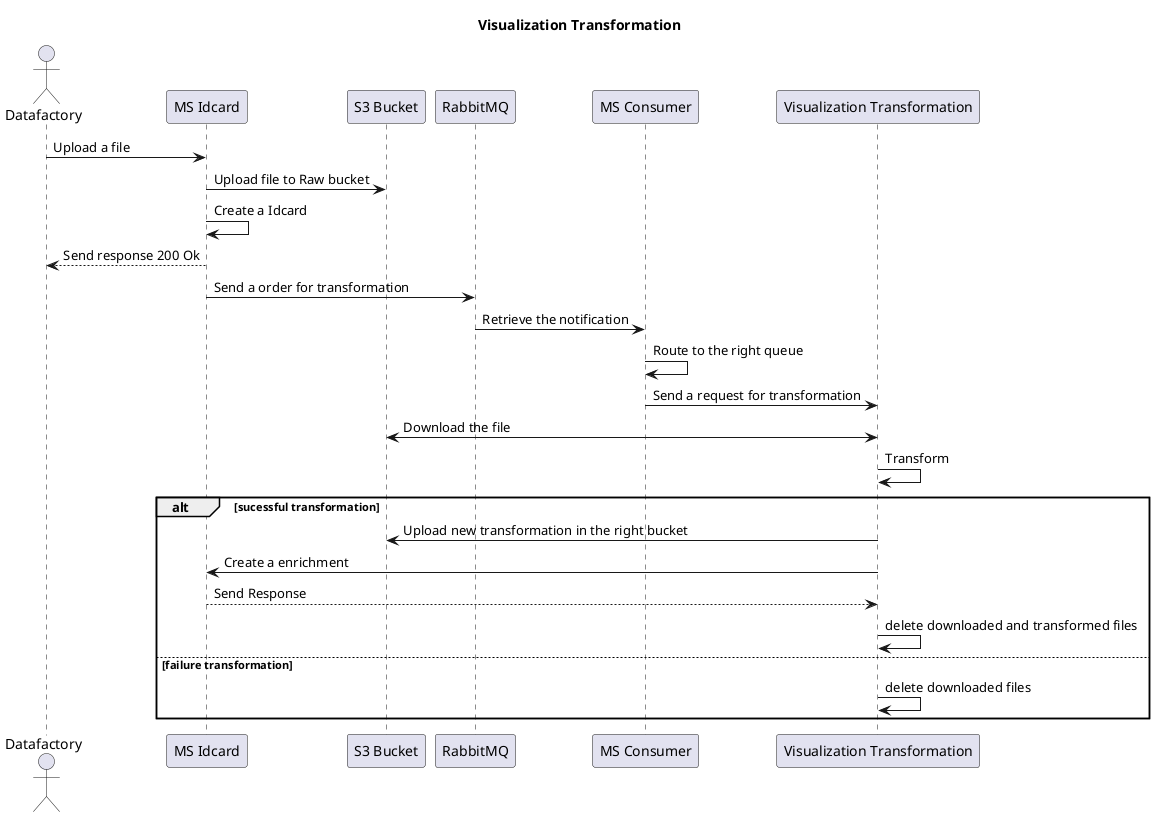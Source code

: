 @startuml seq_transfoVisualization

title Visualization Transformation

actor Datafactory as DF
participant "MS Idcard" as Idcard
participant "S3 Bucket" as S3
participant "RabbitMQ" as RabbitMQ
participant "MS Consumer" as Consumer
participant "Visualization Transformation" as Transfo

DF -> Idcard: Upload a file
Idcard -> S3: Upload file to Raw bucket
Idcard -> Idcard: Create a Idcard
DF <-- Idcard: Send response 200 Ok

Idcard -> RabbitMQ: Send a order for transformation
RabbitMQ -> Consumer: Retrieve the notification
Consumer -> Consumer: Route to the right queue

Consumer -> Transfo: Send a request for transformation
Transfo <-> S3: Download the file
Transfo -> Transfo: Transform

alt sucessful transformation
  Transfo -> S3: Upload new transformation in the right bucket

  Transfo -> Idcard: Create a enrichment
  Idcard --> Transfo: Send Response
  Transfo -> Transfo: delete downloaded and transformed files
else failure transformation
  Transfo -> Transfo: delete downloaded files
end

@enduml